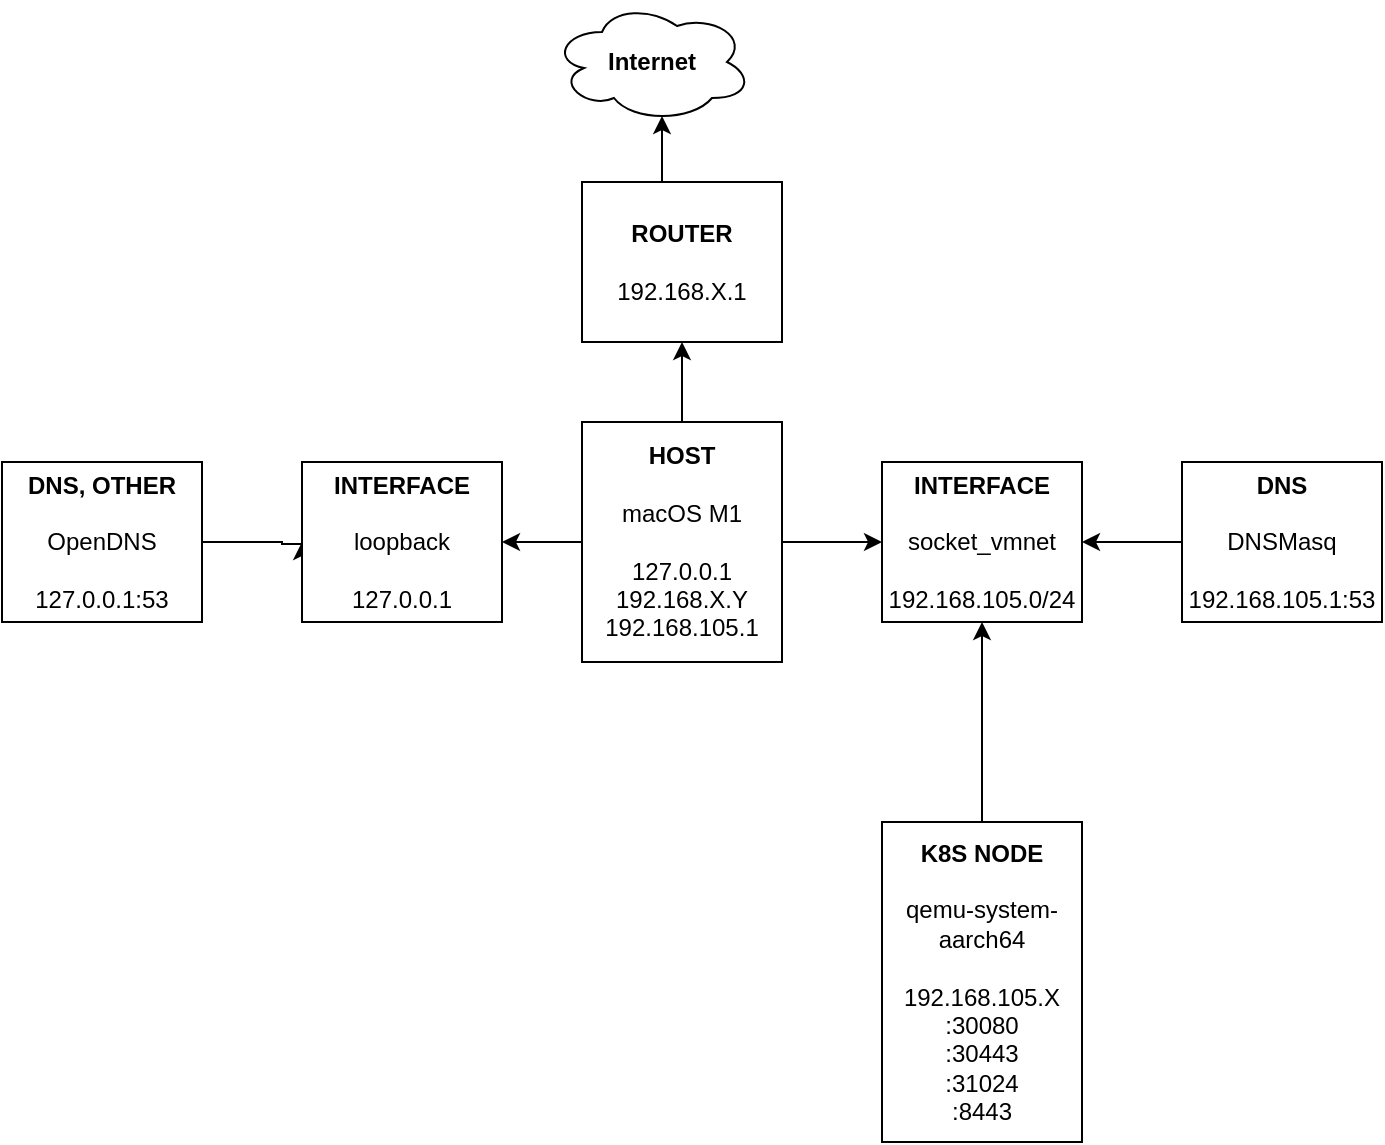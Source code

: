 <mxfile version="21.6.2" type="device">
  <diagram name="Page-1" id="DbehFp9oaAbonwFPMu0J">
    <mxGraphModel dx="1001" dy="826" grid="0" gridSize="10" guides="1" tooltips="1" connect="1" arrows="1" fold="1" page="1" pageScale="1" pageWidth="827" pageHeight="1169" math="0" shadow="0">
      <root>
        <mxCell id="0" />
        <mxCell id="1" parent="0" />
        <mxCell id="rrxpXuPExDhGhWbuOPE0-4" value="&lt;b&gt;Internet&lt;/b&gt;" style="ellipse;shape=cloud;whiteSpace=wrap;html=1;align=center;" vertex="1" parent="1">
          <mxGeometry x="305" y="70" width="100" height="60" as="geometry" />
        </mxCell>
        <mxCell id="rrxpXuPExDhGhWbuOPE0-15" style="edgeStyle=orthogonalEdgeStyle;rounded=0;orthogonalLoop=1;jettySize=auto;html=1;exitX=0;exitY=0.5;exitDx=0;exitDy=0;entryX=1;entryY=0.5;entryDx=0;entryDy=0;" edge="1" parent="1" source="rrxpXuPExDhGhWbuOPE0-5" target="rrxpXuPExDhGhWbuOPE0-14">
          <mxGeometry relative="1" as="geometry" />
        </mxCell>
        <mxCell id="rrxpXuPExDhGhWbuOPE0-17" style="edgeStyle=orthogonalEdgeStyle;rounded=0;orthogonalLoop=1;jettySize=auto;html=1;exitX=1;exitY=0.5;exitDx=0;exitDy=0;entryX=0;entryY=0.5;entryDx=0;entryDy=0;" edge="1" parent="1" source="rrxpXuPExDhGhWbuOPE0-5" target="rrxpXuPExDhGhWbuOPE0-16">
          <mxGeometry relative="1" as="geometry" />
        </mxCell>
        <mxCell id="rrxpXuPExDhGhWbuOPE0-5" value="&lt;b&gt;HOST&lt;/b&gt;&lt;br&gt;&lt;br&gt;macOS M1&lt;br&gt;&lt;br&gt;127.0.0.1&lt;br&gt;192.168.X.Y&lt;br&gt;192.168.105.1" style="whiteSpace=wrap;html=1;align=center;" vertex="1" parent="1">
          <mxGeometry x="320" y="280" width="100" height="120" as="geometry" />
        </mxCell>
        <mxCell id="rrxpXuPExDhGhWbuOPE0-6" value="" style="endArrow=classic;html=1;rounded=0;exitX=0.5;exitY=0;exitDx=0;exitDy=0;entryX=0.5;entryY=1;entryDx=0;entryDy=0;" edge="1" parent="1" source="rrxpXuPExDhGhWbuOPE0-5" target="rrxpXuPExDhGhWbuOPE0-10">
          <mxGeometry width="50" height="50" relative="1" as="geometry">
            <mxPoint x="300" y="180" as="sourcePoint" />
            <mxPoint x="470" y="170" as="targetPoint" />
          </mxGeometry>
        </mxCell>
        <mxCell id="rrxpXuPExDhGhWbuOPE0-13" style="edgeStyle=orthogonalEdgeStyle;rounded=0;orthogonalLoop=1;jettySize=auto;html=1;exitX=1;exitY=0.5;exitDx=0;exitDy=0;entryX=0;entryY=0.5;entryDx=0;entryDy=0;" edge="1" parent="1" source="rrxpXuPExDhGhWbuOPE0-7" target="rrxpXuPExDhGhWbuOPE0-14">
          <mxGeometry relative="1" as="geometry">
            <mxPoint x="190" y="340" as="targetPoint" />
            <Array as="points">
              <mxPoint x="170" y="340" />
              <mxPoint x="170" y="341" />
            </Array>
          </mxGeometry>
        </mxCell>
        <mxCell id="rrxpXuPExDhGhWbuOPE0-7" value="&lt;b&gt;DNS, OTHER&lt;/b&gt;&lt;br&gt;&lt;br&gt;OpenDNS&lt;br&gt;&lt;br&gt;127.0.0.1:53" style="whiteSpace=wrap;html=1;align=center;" vertex="1" parent="1">
          <mxGeometry x="30" y="300" width="100" height="80" as="geometry" />
        </mxCell>
        <mxCell id="rrxpXuPExDhGhWbuOPE0-18" style="edgeStyle=orthogonalEdgeStyle;rounded=0;orthogonalLoop=1;jettySize=auto;html=1;exitX=0;exitY=0.5;exitDx=0;exitDy=0;entryX=1;entryY=0.5;entryDx=0;entryDy=0;" edge="1" parent="1" source="rrxpXuPExDhGhWbuOPE0-8" target="rrxpXuPExDhGhWbuOPE0-16">
          <mxGeometry relative="1" as="geometry" />
        </mxCell>
        <mxCell id="rrxpXuPExDhGhWbuOPE0-8" value="&lt;b&gt;DNS&lt;/b&gt;&lt;br&gt;&lt;br&gt;DNSMasq&lt;br&gt;&lt;br&gt;192.168.105.1:53" style="whiteSpace=wrap;html=1;align=center;" vertex="1" parent="1">
          <mxGeometry x="620" y="300" width="100" height="80" as="geometry" />
        </mxCell>
        <mxCell id="rrxpXuPExDhGhWbuOPE0-19" style="edgeStyle=orthogonalEdgeStyle;rounded=0;orthogonalLoop=1;jettySize=auto;html=1;entryX=0.5;entryY=1;entryDx=0;entryDy=0;" edge="1" parent="1" source="rrxpXuPExDhGhWbuOPE0-9" target="rrxpXuPExDhGhWbuOPE0-16">
          <mxGeometry relative="1" as="geometry" />
        </mxCell>
        <mxCell id="rrxpXuPExDhGhWbuOPE0-9" value="&lt;b&gt;K8S NODE&lt;/b&gt;&lt;br&gt;&lt;br&gt;qemu-system-aarch64&lt;br&gt;&lt;br&gt;192.168.105.X&lt;br&gt;:30080&lt;br&gt;:30443&lt;br&gt;:31024&lt;br&gt;:8443" style="whiteSpace=wrap;html=1;align=center;" vertex="1" parent="1">
          <mxGeometry x="470" y="480" width="100" height="160" as="geometry" />
        </mxCell>
        <mxCell id="rrxpXuPExDhGhWbuOPE0-11" style="edgeStyle=orthogonalEdgeStyle;rounded=0;orthogonalLoop=1;jettySize=auto;html=1;exitX=0.5;exitY=0;exitDx=0;exitDy=0;entryX=0.55;entryY=0.95;entryDx=0;entryDy=0;entryPerimeter=0;" edge="1" parent="1" source="rrxpXuPExDhGhWbuOPE0-10" target="rrxpXuPExDhGhWbuOPE0-4">
          <mxGeometry relative="1" as="geometry" />
        </mxCell>
        <mxCell id="rrxpXuPExDhGhWbuOPE0-10" value="&lt;b&gt;ROUTER&lt;/b&gt;&lt;br&gt;&lt;br&gt;192.168.X.1" style="whiteSpace=wrap;html=1;align=center;" vertex="1" parent="1">
          <mxGeometry x="320" y="160" width="100" height="80" as="geometry" />
        </mxCell>
        <mxCell id="rrxpXuPExDhGhWbuOPE0-14" value="&lt;b&gt;INTERFACE&lt;/b&gt;&lt;br&gt;&lt;br&gt;loopback&lt;br&gt;&lt;br&gt;127.0.0.1" style="whiteSpace=wrap;html=1;align=center;" vertex="1" parent="1">
          <mxGeometry x="180" y="300" width="100" height="80" as="geometry" />
        </mxCell>
        <mxCell id="rrxpXuPExDhGhWbuOPE0-16" value="&lt;b&gt;INTERFACE&lt;/b&gt;&lt;br&gt;&lt;br&gt;socket_vmnet&lt;br&gt;&lt;br&gt;192.168.105.0/24" style="whiteSpace=wrap;html=1;align=center;" vertex="1" parent="1">
          <mxGeometry x="470" y="300" width="100" height="80" as="geometry" />
        </mxCell>
      </root>
    </mxGraphModel>
  </diagram>
</mxfile>
